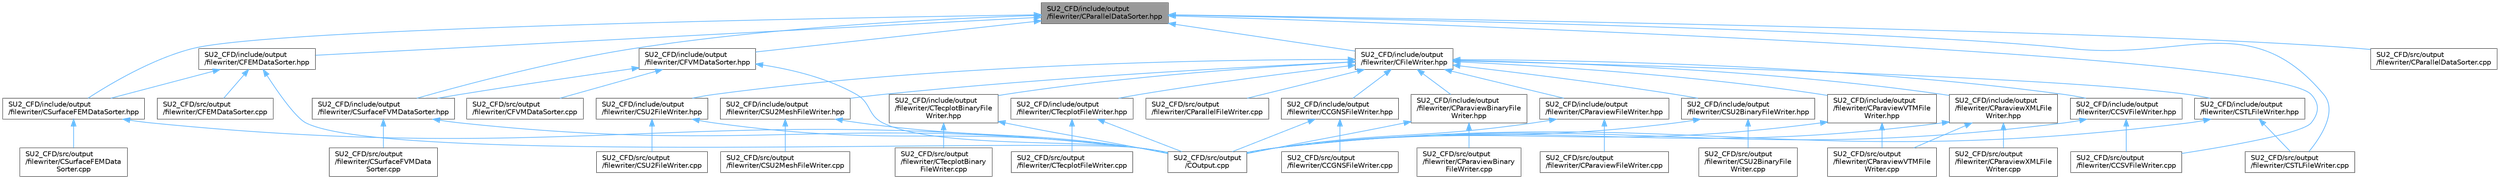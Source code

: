 digraph "SU2_CFD/include/output/filewriter/CParallelDataSorter.hpp"
{
 // LATEX_PDF_SIZE
  bgcolor="transparent";
  edge [fontname=Helvetica,fontsize=10,labelfontname=Helvetica,labelfontsize=10];
  node [fontname=Helvetica,fontsize=10,shape=box,height=0.2,width=0.4];
  Node1 [id="Node000001",label="SU2_CFD/include/output\l/filewriter/CParallelDataSorter.hpp",height=0.2,width=0.4,color="gray40", fillcolor="grey60", style="filled", fontcolor="black",tooltip="Headers fo the data sorter class."];
  Node1 -> Node2 [id="edge1_Node000001_Node000002",dir="back",color="steelblue1",style="solid",tooltip=" "];
  Node2 [id="Node000002",label="SU2_CFD/include/output\l/filewriter/CFEMDataSorter.hpp",height=0.2,width=0.4,color="grey40", fillcolor="white", style="filled",URL="$CFEMDataSorter_8hpp.html",tooltip="Headers fo the FEM data sorter class."];
  Node2 -> Node3 [id="edge2_Node000002_Node000003",dir="back",color="steelblue1",style="solid",tooltip=" "];
  Node3 [id="Node000003",label="SU2_CFD/include/output\l/filewriter/CSurfaceFEMDataSorter.hpp",height=0.2,width=0.4,color="grey40", fillcolor="white", style="filled",URL="$CSurfaceFEMDataSorter_8hpp.html",tooltip="Headers fo the surface FEM data sorter class."];
  Node3 -> Node4 [id="edge3_Node000003_Node000004",dir="back",color="steelblue1",style="solid",tooltip=" "];
  Node4 [id="Node000004",label="SU2_CFD/src/output\l/COutput.cpp",height=0.2,width=0.4,color="grey40", fillcolor="white", style="filled",URL="$COutput_8cpp.html",tooltip="Main subroutines for output solver information."];
  Node3 -> Node5 [id="edge4_Node000003_Node000005",dir="back",color="steelblue1",style="solid",tooltip=" "];
  Node5 [id="Node000005",label="SU2_CFD/src/output\l/filewriter/CSurfaceFEMData\lSorter.cpp",height=0.2,width=0.4,color="grey40", fillcolor="white", style="filled",URL="$CSurfaceFEMDataSorter_8cpp.html",tooltip="Datasorter for FEM surfaces."];
  Node2 -> Node4 [id="edge5_Node000002_Node000004",dir="back",color="steelblue1",style="solid",tooltip=" "];
  Node2 -> Node6 [id="edge6_Node000002_Node000006",dir="back",color="steelblue1",style="solid",tooltip=" "];
  Node6 [id="Node000006",label="SU2_CFD/src/output\l/filewriter/CFEMDataSorter.cpp",height=0.2,width=0.4,color="grey40", fillcolor="white", style="filled",URL="$CFEMDataSorter_8cpp.html",tooltip="Datasorter class for FEM solvers."];
  Node1 -> Node7 [id="edge7_Node000001_Node000007",dir="back",color="steelblue1",style="solid",tooltip=" "];
  Node7 [id="Node000007",label="SU2_CFD/include/output\l/filewriter/CFVMDataSorter.hpp",height=0.2,width=0.4,color="grey40", fillcolor="white", style="filled",URL="$CFVMDataSorter_8hpp.html",tooltip="Headers fo the FVM data sorter class."];
  Node7 -> Node8 [id="edge8_Node000007_Node000008",dir="back",color="steelblue1",style="solid",tooltip=" "];
  Node8 [id="Node000008",label="SU2_CFD/include/output\l/filewriter/CSurfaceFVMDataSorter.hpp",height=0.2,width=0.4,color="grey40", fillcolor="white", style="filled",URL="$CSurfaceFVMDataSorter_8hpp.html",tooltip="Headers for the surface FVM data sorter class."];
  Node8 -> Node4 [id="edge9_Node000008_Node000004",dir="back",color="steelblue1",style="solid",tooltip=" "];
  Node8 -> Node9 [id="edge10_Node000008_Node000009",dir="back",color="steelblue1",style="solid",tooltip=" "];
  Node9 [id="Node000009",label="SU2_CFD/src/output\l/filewriter/CSurfaceFVMData\lSorter.cpp",height=0.2,width=0.4,color="grey40", fillcolor="white", style="filled",URL="$CSurfaceFVMDataSorter_8cpp.html",tooltip="Datasorter for FVM surfaces."];
  Node7 -> Node4 [id="edge11_Node000007_Node000004",dir="back",color="steelblue1",style="solid",tooltip=" "];
  Node7 -> Node10 [id="edge12_Node000007_Node000010",dir="back",color="steelblue1",style="solid",tooltip=" "];
  Node10 [id="Node000010",label="SU2_CFD/src/output\l/filewriter/CFVMDataSorter.cpp",height=0.2,width=0.4,color="grey40", fillcolor="white", style="filled",URL="$CFVMDataSorter_8cpp.html",tooltip="Datasorter class for FVM solvers."];
  Node1 -> Node11 [id="edge13_Node000001_Node000011",dir="back",color="steelblue1",style="solid",tooltip=" "];
  Node11 [id="Node000011",label="SU2_CFD/include/output\l/filewriter/CFileWriter.hpp",height=0.2,width=0.4,color="grey40", fillcolor="white", style="filled",URL="$CFileWriter_8hpp.html",tooltip="Headers fo the file writer class."];
  Node11 -> Node12 [id="edge14_Node000011_Node000012",dir="back",color="steelblue1",style="solid",tooltip=" "];
  Node12 [id="Node000012",label="SU2_CFD/include/output\l/filewriter/CCGNSFileWriter.hpp",height=0.2,width=0.4,color="grey40", fillcolor="white", style="filled",URL="$CCGNSFileWriter_8hpp.html",tooltip="Headers for CGNS file writer class."];
  Node12 -> Node4 [id="edge15_Node000012_Node000004",dir="back",color="steelblue1",style="solid",tooltip=" "];
  Node12 -> Node13 [id="edge16_Node000012_Node000013",dir="back",color="steelblue1",style="solid",tooltip=" "];
  Node13 [id="Node000013",label="SU2_CFD/src/output\l/filewriter/CCGNSFileWriter.cpp",height=0.2,width=0.4,color="grey40", fillcolor="white", style="filled",URL="$CCGNSFileWriter_8cpp.html",tooltip="Filewriter class for CGNS format."];
  Node11 -> Node14 [id="edge17_Node000011_Node000014",dir="back",color="steelblue1",style="solid",tooltip=" "];
  Node14 [id="Node000014",label="SU2_CFD/include/output\l/filewriter/CCSVFileWriter.hpp",height=0.2,width=0.4,color="grey40", fillcolor="white", style="filled",URL="$CCSVFileWriter_8hpp.html",tooltip="Headers fo the CSV file writer class."];
  Node14 -> Node4 [id="edge18_Node000014_Node000004",dir="back",color="steelblue1",style="solid",tooltip=" "];
  Node14 -> Node15 [id="edge19_Node000014_Node000015",dir="back",color="steelblue1",style="solid",tooltip=" "];
  Node15 [id="Node000015",label="SU2_CFD/src/output\l/filewriter/CCSVFileWriter.cpp",height=0.2,width=0.4,color="grey40", fillcolor="white", style="filled",URL="$CCSVFileWriter_8cpp.html",tooltip="CSV Writer output class."];
  Node11 -> Node16 [id="edge20_Node000011_Node000016",dir="back",color="steelblue1",style="solid",tooltip=" "];
  Node16 [id="Node000016",label="SU2_CFD/include/output\l/filewriter/CParaviewBinaryFile\lWriter.hpp",height=0.2,width=0.4,color="grey40", fillcolor="white", style="filled",URL="$CParaviewBinaryFileWriter_8hpp.html",tooltip="Headers fo paraview binary file writer class."];
  Node16 -> Node4 [id="edge21_Node000016_Node000004",dir="back",color="steelblue1",style="solid",tooltip=" "];
  Node16 -> Node17 [id="edge22_Node000016_Node000017",dir="back",color="steelblue1",style="solid",tooltip=" "];
  Node17 [id="Node000017",label="SU2_CFD/src/output\l/filewriter/CParaviewBinary\lFileWriter.cpp",height=0.2,width=0.4,color="grey40", fillcolor="white", style="filled",URL="$CParaviewBinaryFileWriter_8cpp.html",tooltip="Filewriter class for Paraview binary format."];
  Node11 -> Node18 [id="edge23_Node000011_Node000018",dir="back",color="steelblue1",style="solid",tooltip=" "];
  Node18 [id="Node000018",label="SU2_CFD/include/output\l/filewriter/CParaviewFileWriter.hpp",height=0.2,width=0.4,color="grey40", fillcolor="white", style="filled",URL="$CParaviewFileWriter_8hpp.html",tooltip="Headers fo the paraview file writer class."];
  Node18 -> Node4 [id="edge24_Node000018_Node000004",dir="back",color="steelblue1",style="solid",tooltip=" "];
  Node18 -> Node19 [id="edge25_Node000018_Node000019",dir="back",color="steelblue1",style="solid",tooltip=" "];
  Node19 [id="Node000019",label="SU2_CFD/src/output\l/filewriter/CParaviewFileWriter.cpp",height=0.2,width=0.4,color="grey40", fillcolor="white", style="filled",URL="$CParaviewFileWriter_8cpp.html",tooltip="Filewriter class for Paraview ASCII format."];
  Node11 -> Node20 [id="edge26_Node000011_Node000020",dir="back",color="steelblue1",style="solid",tooltip=" "];
  Node20 [id="Node000020",label="SU2_CFD/include/output\l/filewriter/CParaviewVTMFile\lWriter.hpp",height=0.2,width=0.4,color="grey40", fillcolor="white", style="filled",URL="$CParaviewVTMFileWriter_8hpp.html",tooltip="Headers fo paraview binary file writer class."];
  Node20 -> Node4 [id="edge27_Node000020_Node000004",dir="back",color="steelblue1",style="solid",tooltip=" "];
  Node20 -> Node21 [id="edge28_Node000020_Node000021",dir="back",color="steelblue1",style="solid",tooltip=" "];
  Node21 [id="Node000021",label="SU2_CFD/src/output\l/filewriter/CParaviewVTMFile\lWriter.cpp",height=0.2,width=0.4,color="grey40", fillcolor="white", style="filled",URL="$CParaviewVTMFileWriter_8cpp.html",tooltip="Filewriter class for Paraview binary format."];
  Node11 -> Node22 [id="edge29_Node000011_Node000022",dir="back",color="steelblue1",style="solid",tooltip=" "];
  Node22 [id="Node000022",label="SU2_CFD/include/output\l/filewriter/CParaviewXMLFile\lWriter.hpp",height=0.2,width=0.4,color="grey40", fillcolor="white", style="filled",URL="$CParaviewXMLFileWriter_8hpp.html",tooltip="Headers fo paraview binary file writer class."];
  Node22 -> Node4 [id="edge30_Node000022_Node000004",dir="back",color="steelblue1",style="solid",tooltip=" "];
  Node22 -> Node21 [id="edge31_Node000022_Node000021",dir="back",color="steelblue1",style="solid",tooltip=" "];
  Node22 -> Node23 [id="edge32_Node000022_Node000023",dir="back",color="steelblue1",style="solid",tooltip=" "];
  Node23 [id="Node000023",label="SU2_CFD/src/output\l/filewriter/CParaviewXMLFile\lWriter.cpp",height=0.2,width=0.4,color="grey40", fillcolor="white", style="filled",URL="$CParaviewXMLFileWriter_8cpp.html",tooltip="Filewriter class for Paraview binary format."];
  Node11 -> Node24 [id="edge33_Node000011_Node000024",dir="back",color="steelblue1",style="solid",tooltip=" "];
  Node24 [id="Node000024",label="SU2_CFD/include/output\l/filewriter/CSTLFileWriter.hpp",height=0.2,width=0.4,color="grey40", fillcolor="white", style="filled",URL="$CSTLFileWriter_8hpp.html",tooltip="Headers fo the STL file writer class."];
  Node24 -> Node4 [id="edge34_Node000024_Node000004",dir="back",color="steelblue1",style="solid",tooltip=" "];
  Node24 -> Node25 [id="edge35_Node000024_Node000025",dir="back",color="steelblue1",style="solid",tooltip=" "];
  Node25 [id="Node000025",label="SU2_CFD/src/output\l/filewriter/CSTLFileWriter.cpp",height=0.2,width=0.4,color="grey40", fillcolor="white", style="filled",URL="$CSTLFileWriter_8cpp.html",tooltip="STL Writer output class."];
  Node11 -> Node26 [id="edge36_Node000011_Node000026",dir="back",color="steelblue1",style="solid",tooltip=" "];
  Node26 [id="Node000026",label="SU2_CFD/include/output\l/filewriter/CSU2BinaryFileWriter.hpp",height=0.2,width=0.4,color="grey40", fillcolor="white", style="filled",URL="$CSU2BinaryFileWriter_8hpp.html",tooltip="Headers fo the SU2 binary file writer class."];
  Node26 -> Node4 [id="edge37_Node000026_Node000004",dir="back",color="steelblue1",style="solid",tooltip=" "];
  Node26 -> Node27 [id="edge38_Node000026_Node000027",dir="back",color="steelblue1",style="solid",tooltip=" "];
  Node27 [id="Node000027",label="SU2_CFD/src/output\l/filewriter/CSU2BinaryFile\lWriter.cpp",height=0.2,width=0.4,color="grey40", fillcolor="white", style="filled",URL="$CSU2BinaryFileWriter_8cpp.html",tooltip="Filewriter class SU2 native binary format."];
  Node11 -> Node28 [id="edge39_Node000011_Node000028",dir="back",color="steelblue1",style="solid",tooltip=" "];
  Node28 [id="Node000028",label="SU2_CFD/include/output\l/filewriter/CSU2FileWriter.hpp",height=0.2,width=0.4,color="grey40", fillcolor="white", style="filled",URL="$CSU2FileWriter_8hpp.html",tooltip="Headers fo the CSV file writer class."];
  Node28 -> Node4 [id="edge40_Node000028_Node000004",dir="back",color="steelblue1",style="solid",tooltip=" "];
  Node28 -> Node29 [id="edge41_Node000028_Node000029",dir="back",color="steelblue1",style="solid",tooltip=" "];
  Node29 [id="Node000029",label="SU2_CFD/src/output\l/filewriter/CSU2FileWriter.cpp",height=0.2,width=0.4,color="grey40", fillcolor="white", style="filled",URL="$CSU2FileWriter_8cpp.html",tooltip="Filewriter class SU2 native ASCII (CSV) format."];
  Node11 -> Node30 [id="edge42_Node000011_Node000030",dir="back",color="steelblue1",style="solid",tooltip=" "];
  Node30 [id="Node000030",label="SU2_CFD/include/output\l/filewriter/CSU2MeshFileWriter.hpp",height=0.2,width=0.4,color="grey40", fillcolor="white", style="filled",URL="$CSU2MeshFileWriter_8hpp.html",tooltip="Headers fo the CSV file writer class."];
  Node30 -> Node4 [id="edge43_Node000030_Node000004",dir="back",color="steelblue1",style="solid",tooltip=" "];
  Node30 -> Node31 [id="edge44_Node000030_Node000031",dir="back",color="steelblue1",style="solid",tooltip=" "];
  Node31 [id="Node000031",label="SU2_CFD/src/output\l/filewriter/CSU2MeshFileWriter.cpp",height=0.2,width=0.4,color="grey40", fillcolor="white", style="filled",URL="$CSU2MeshFileWriter_8cpp.html",tooltip="Filewriter class SU2 native mesh format."];
  Node11 -> Node32 [id="edge45_Node000011_Node000032",dir="back",color="steelblue1",style="solid",tooltip=" "];
  Node32 [id="Node000032",label="SU2_CFD/include/output\l/filewriter/CTecplotBinaryFile\lWriter.hpp",height=0.2,width=0.4,color="grey40", fillcolor="white", style="filled",URL="$CTecplotBinaryFileWriter_8hpp.html",tooltip="Headers fo the tecplot binary writer class."];
  Node32 -> Node4 [id="edge46_Node000032_Node000004",dir="back",color="steelblue1",style="solid",tooltip=" "];
  Node32 -> Node33 [id="edge47_Node000032_Node000033",dir="back",color="steelblue1",style="solid",tooltip=" "];
  Node33 [id="Node000033",label="SU2_CFD/src/output\l/filewriter/CTecplotBinary\lFileWriter.cpp",height=0.2,width=0.4,color="grey40", fillcolor="white", style="filled",URL="$CTecplotBinaryFileWriter_8cpp.html",tooltip="Filewriter class for Tecplot binary format."];
  Node11 -> Node34 [id="edge48_Node000011_Node000034",dir="back",color="steelblue1",style="solid",tooltip=" "];
  Node34 [id="Node000034",label="SU2_CFD/include/output\l/filewriter/CTecplotFileWriter.hpp",height=0.2,width=0.4,color="grey40", fillcolor="white", style="filled",URL="$CTecplotFileWriter_8hpp.html",tooltip="Headers fo the tecplot ASCII writer class."];
  Node34 -> Node4 [id="edge49_Node000034_Node000004",dir="back",color="steelblue1",style="solid",tooltip=" "];
  Node34 -> Node35 [id="edge50_Node000034_Node000035",dir="back",color="steelblue1",style="solid",tooltip=" "];
  Node35 [id="Node000035",label="SU2_CFD/src/output\l/filewriter/CTecplotFileWriter.cpp",height=0.2,width=0.4,color="grey40", fillcolor="white", style="filled",URL="$CTecplotFileWriter_8cpp.html",tooltip="Filewriter class for Tecplot ASCII format."];
  Node11 -> Node36 [id="edge51_Node000011_Node000036",dir="back",color="steelblue1",style="solid",tooltip=" "];
  Node36 [id="Node000036",label="SU2_CFD/src/output\l/filewriter/CParallelFileWriter.cpp",height=0.2,width=0.4,color="grey40", fillcolor="white", style="filled",URL="$CParallelFileWriter_8cpp.html",tooltip="Filewriter base class."];
  Node1 -> Node3 [id="edge52_Node000001_Node000003",dir="back",color="steelblue1",style="solid",tooltip=" "];
  Node1 -> Node8 [id="edge53_Node000001_Node000008",dir="back",color="steelblue1",style="solid",tooltip=" "];
  Node1 -> Node15 [id="edge54_Node000001_Node000015",dir="back",color="steelblue1",style="solid",tooltip=" "];
  Node1 -> Node37 [id="edge55_Node000001_Node000037",dir="back",color="steelblue1",style="solid",tooltip=" "];
  Node37 [id="Node000037",label="SU2_CFD/src/output\l/filewriter/CParallelDataSorter.cpp",height=0.2,width=0.4,color="grey40", fillcolor="white", style="filled",URL="$CParallelDataSorter_8cpp.html",tooltip="Datasorter base class."];
  Node1 -> Node25 [id="edge56_Node000001_Node000025",dir="back",color="steelblue1",style="solid",tooltip=" "];
}
